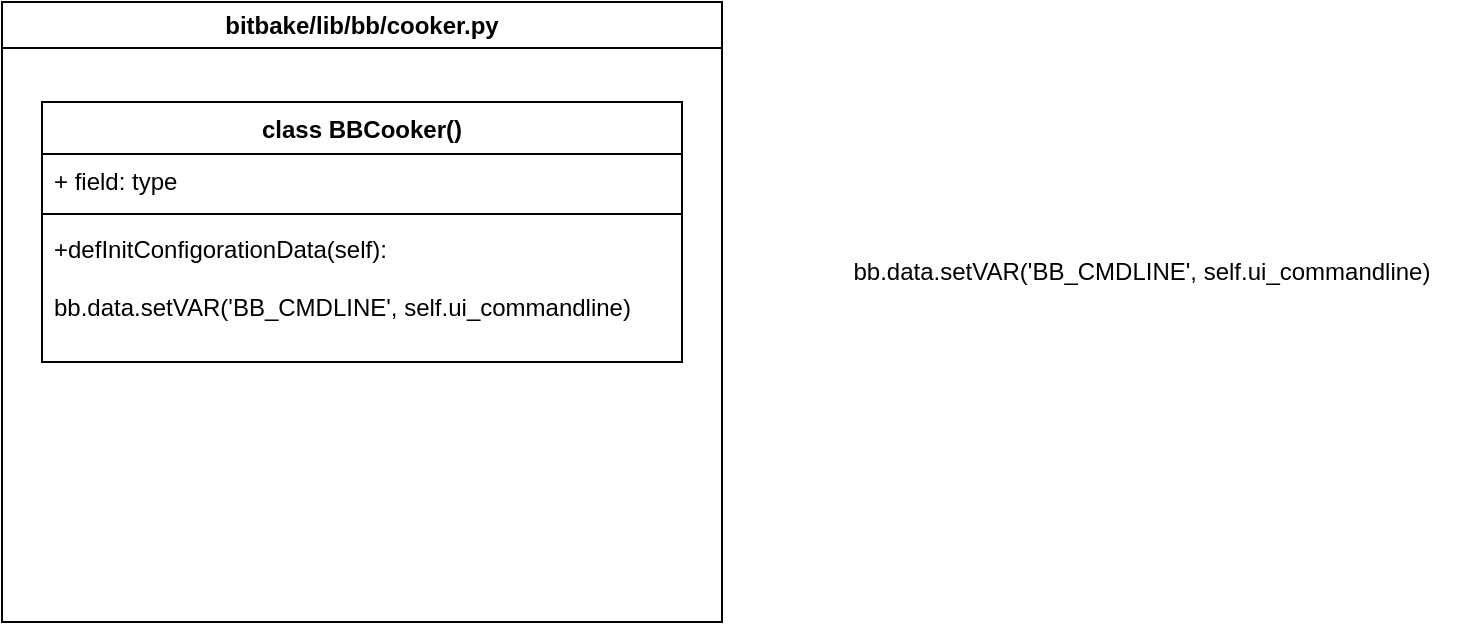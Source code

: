 <mxfile version="26.1.3">
  <diagram name="Page-1" id="c4acf3e9-155e-7222-9cf6-157b1a14988f">
    <mxGraphModel dx="1434" dy="760" grid="1" gridSize="10" guides="1" tooltips="1" connect="1" arrows="1" fold="1" page="1" pageScale="1" pageWidth="850" pageHeight="1100" background="none" math="0" shadow="0">
      <root>
        <mxCell id="0" />
        <mxCell id="1" parent="0" />
        <mxCell id="PCYHiJ5DkW37FASSGC_T-1" value="bitbake/lib/bb/cooker.py" style="swimlane;whiteSpace=wrap;html=1;" vertex="1" parent="1">
          <mxGeometry x="40" y="30" width="360" height="310" as="geometry" />
        </mxCell>
        <mxCell id="PCYHiJ5DkW37FASSGC_T-2" value="class BBCooker()" style="swimlane;fontStyle=1;align=center;verticalAlign=top;childLayout=stackLayout;horizontal=1;startSize=26;horizontalStack=0;resizeParent=1;resizeParentMax=0;resizeLast=0;collapsible=1;marginBottom=0;whiteSpace=wrap;html=1;" vertex="1" parent="PCYHiJ5DkW37FASSGC_T-1">
          <mxGeometry x="20" y="50" width="320" height="130" as="geometry" />
        </mxCell>
        <mxCell id="PCYHiJ5DkW37FASSGC_T-3" value="+ field: type" style="text;strokeColor=none;fillColor=none;align=left;verticalAlign=top;spacingLeft=4;spacingRight=4;overflow=hidden;rotatable=0;points=[[0,0.5],[1,0.5]];portConstraint=eastwest;whiteSpace=wrap;html=1;" vertex="1" parent="PCYHiJ5DkW37FASSGC_T-2">
          <mxGeometry y="26" width="320" height="26" as="geometry" />
        </mxCell>
        <mxCell id="PCYHiJ5DkW37FASSGC_T-4" value="" style="line;strokeWidth=1;fillColor=none;align=left;verticalAlign=middle;spacingTop=-1;spacingLeft=3;spacingRight=3;rotatable=0;labelPosition=right;points=[];portConstraint=eastwest;strokeColor=inherit;" vertex="1" parent="PCYHiJ5DkW37FASSGC_T-2">
          <mxGeometry y="52" width="320" height="8" as="geometry" />
        </mxCell>
        <mxCell id="PCYHiJ5DkW37FASSGC_T-5" value="&lt;div&gt;+defInitConfigorationData(self):&lt;/div&gt;&lt;div&gt;&lt;br&gt;&lt;/div&gt;bb.data.setVAR(&#39;BB_CMDLINE&#39;, self.ui_commandline)" style="text;strokeColor=none;fillColor=none;align=left;verticalAlign=top;spacingLeft=4;spacingRight=4;overflow=hidden;rotatable=0;points=[[0,0.5],[1,0.5]];portConstraint=eastwest;whiteSpace=wrap;html=1;" vertex="1" parent="PCYHiJ5DkW37FASSGC_T-2">
          <mxGeometry y="60" width="320" height="70" as="geometry" />
        </mxCell>
        <mxCell id="PCYHiJ5DkW37FASSGC_T-6" value="bb.data.setVAR(&#39;BB_CMDLINE&#39;, self.ui_commandline)" style="text;html=1;align=center;verticalAlign=middle;whiteSpace=wrap;rounded=0;" vertex="1" parent="1">
          <mxGeometry x="450" y="150" width="320" height="30" as="geometry" />
        </mxCell>
      </root>
    </mxGraphModel>
  </diagram>
</mxfile>
